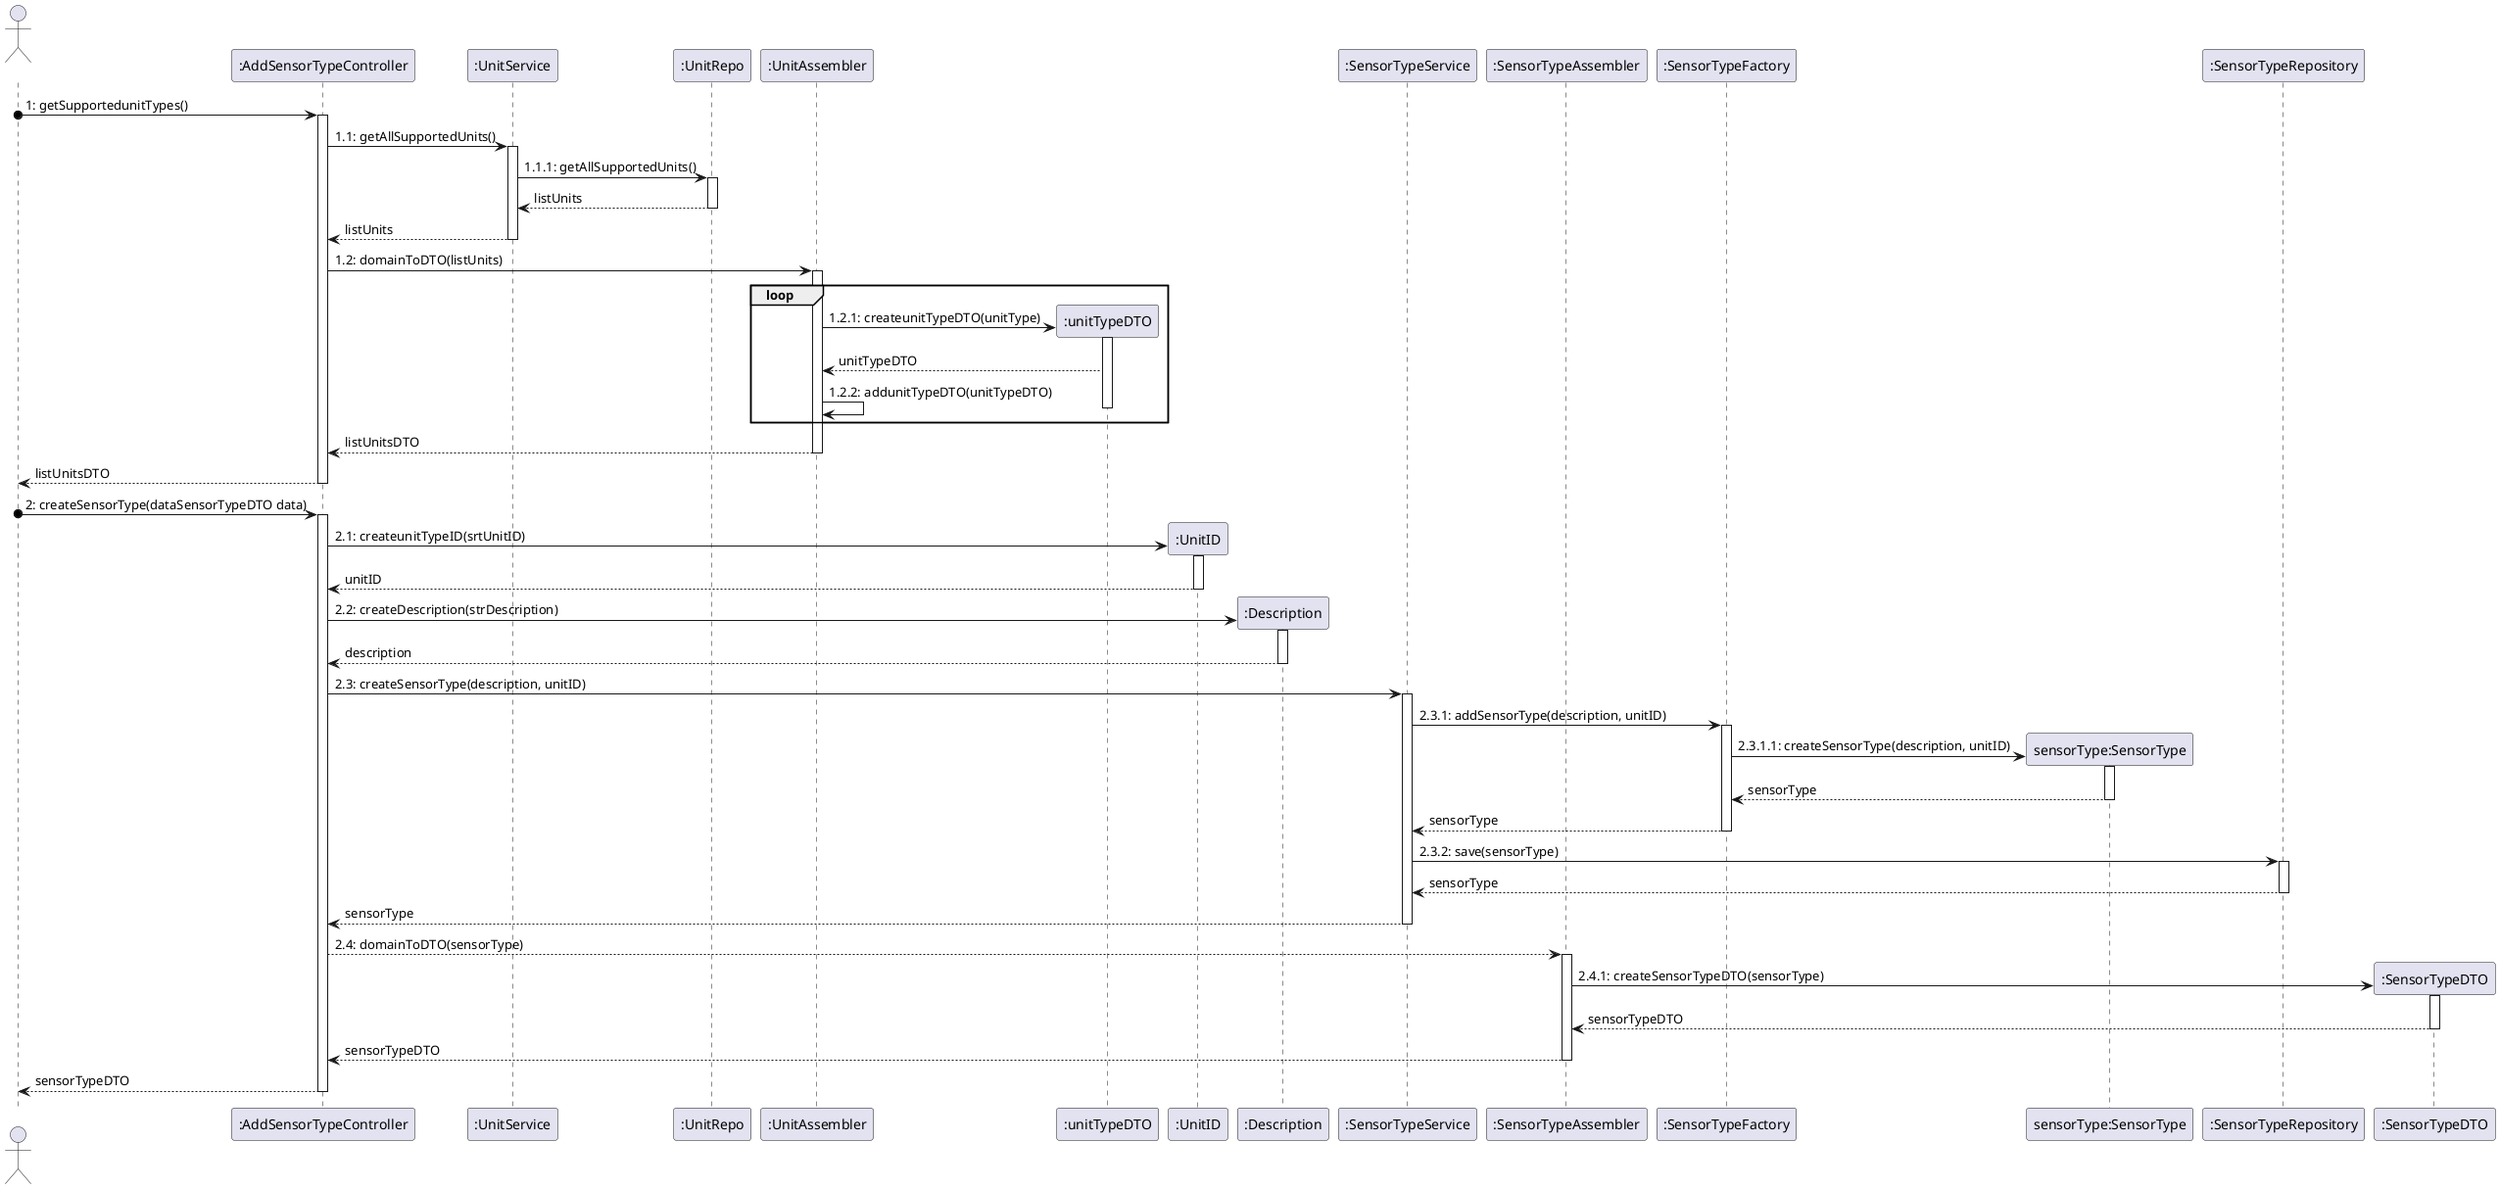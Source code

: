 @startuml
!pragma layout smetana

actor "  " as User
participant ":AddSensorTypeController" as Controller
participant ":UnitService" as UnitService
participant ":UnitRepo" as Unit
participant ":UnitAssembler" as UnitAssembler

participant ":unitTypeDTO" as unitTypeDTO

participant ":UnitID" as UnitID
participant ":Description" as Description
participant ":SensorTypeService" as Service

participant ":SensorTypeAssembler" as SensorTypeAssembler
participant ":SensorTypeFactory" as Factory
participant "sensorType:SensorType" as Type
participant ":SensorTypeRepository" as Repository
participant ":SensorTypeDTO" as SensorTypeDTO

User o-> Controller: 1: getSupportedunitTypes()
activate Controller
Controller -> UnitService: 1.1: getAllSupportedUnits()
activate UnitService
UnitService -> Unit: 1.1.1: getAllSupportedUnits()
activate Unit
Unit --> UnitService: listUnits
deactivate Unit
UnitService --> Controller: listUnits
deactivate UnitService
Controller -> UnitAssembler: 1.2: domainToDTO(listUnits)
activate UnitAssembler
loop
create unitTypeDTO
  UnitAssembler -> unitTypeDTO: 1.2.1: createunitTypeDTO(unitType)
  activate unitTypeDTO
  unitTypeDTO --> UnitAssembler: unitTypeDTO
  UnitAssembler -> UnitAssembler: 1.2.2: addunitTypeDTO(unitTypeDTO)
  deactivate unitTypeDTO
end loop
UnitAssembler --> Controller: listUnitsDTO
  deactivate UnitAssembler


Controller --> User: listUnitsDTO
deactivate Controller

User o-> Controller: 2: createSensorType(dataSensorTypeDTO data)


'------------------------------------------------------------------'
activate Controller
create UnitID
Controller -> UnitID: 2.1: createunitTypeID(srtUnitID)
activate UnitID
UnitID --> Controller: unitID
deactivate UnitID
create Description
Controller -> Description: 2.2: createDescription(strDescription)
activate Description
Description --> Controller: description
deactivate Description
deactivate SensorTypeAssembler

Controller -> Service: 2.3: createSensorType(description, unitID)
activate Service
Service -> Factory: 2.3.1: addSensorType(description, unitID)
activate Factory
create Type
Factory -> Type: 2.3.1.1: createSensorType(description, unitID)
activate Type
Type --> Factory: sensorType
deactivate Type
Factory --> Service: sensorType
deactivate Factory
Service -> Repository: 2.3.2: save(sensorType)
activate Repository
Repository --> Service: sensorType
deactivate Repository
Service --> Controller: sensorType
deactivate Service

Controller --> SensorTypeAssembler: 2.4: domainToDTO(sensorType)
activate SensorTypeAssembler
create SensorTypeDTO
SensorTypeAssembler -> SensorTypeDTO: 2.4.1: createSensorTypeDTO(sensorType)
activate SensorTypeDTO
SensorTypeDTO --> SensorTypeAssembler: sensorTypeDTO
deactivate SensorTypeDTO
SensorTypeAssembler --> Controller: sensorTypeDTO
deactivate SensorTypeAssembler
Controller --> User: sensorTypeDTO
deactivate Controller

@enduml